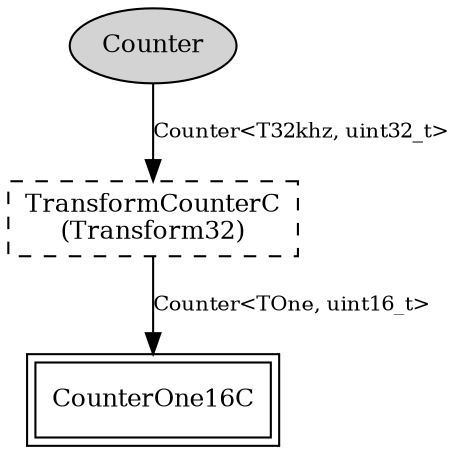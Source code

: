 digraph "tos.platforms.mica.Counter32khz32C" {
  n0x4087a1f8 [shape=ellipse, style=filled, label="Counter", fontsize=12];
  "Counter32khz32C.Transform32" [fontsize=12, shape=box, style=dashed, label="TransformCounterC\n(Transform32)", URL="../chtml/tos.lib.timer.TransformCounterC.html"];
  "Counter32khz32C.Transform32" [fontsize=12, shape=box, style=dashed, label="TransformCounterC\n(Transform32)", URL="../chtml/tos.lib.timer.TransformCounterC.html"];
  "CounterOne16C" [fontsize=12, shape=box,peripheries=2, URL="../chtml/tos.platforms.mica.CounterOne16C.html"];
  "n0x4087a1f8" -> "Counter32khz32C.Transform32" [label="Counter<T32khz, uint32_t>", URL="../ihtml/tos.lib.timer.Counter.html", fontsize=10];
  "Counter32khz32C.Transform32" -> "CounterOne16C" [label="Counter<TOne, uint16_t>", URL="../ihtml/tos.lib.timer.Counter.html", fontsize=10];
}
